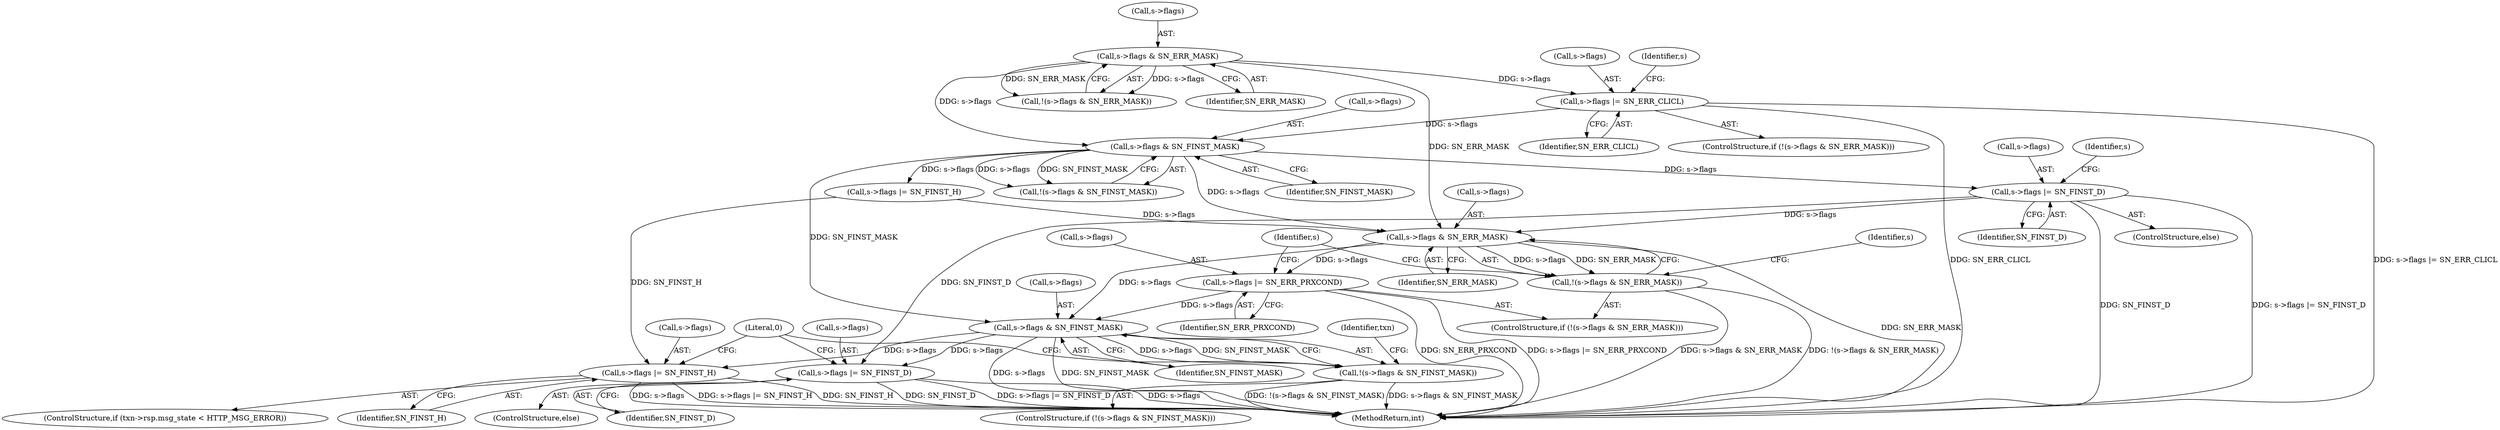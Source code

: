digraph "0_haproxy_b4d05093bc89f71377230228007e69a1434c1a0c_0@pointer" {
"1000707" [label="(Call,s->flags |= SN_FINST_D)"];
"1000687" [label="(Call,s->flags & SN_FINST_MASK)"];
"1000680" [label="(Call,s->flags |= SN_ERR_CLICL)"];
"1000675" [label="(Call,s->flags & SN_ERR_MASK)"];
"1000852" [label="(Call,s->flags & SN_ERR_MASK)"];
"1000851" [label="(Call,!(s->flags & SN_ERR_MASK))"];
"1000857" [label="(Call,s->flags |= SN_ERR_PRXCOND)"];
"1000864" [label="(Call,s->flags & SN_FINST_MASK)"];
"1000863" [label="(Call,!(s->flags & SN_FINST_MASK))"];
"1000878" [label="(Call,s->flags |= SN_FINST_H)"];
"1000884" [label="(Call,s->flags |= SN_FINST_D)"];
"1000674" [label="(Call,!(s->flags & SN_ERR_MASK))"];
"1000859" [label="(Identifier,s)"];
"1000870" [label="(ControlStructure,if (txn->rsp.msg_state < HTTP_MSG_ERROR))"];
"1000691" [label="(Identifier,SN_FINST_MASK)"];
"1000711" [label="(Identifier,SN_FINST_D)"];
"1001006" [label="(MethodReturn,int)"];
"1000874" [label="(Identifier,txn)"];
"1000862" [label="(ControlStructure,if (!(s->flags & SN_FINST_MASK)))"];
"1000857" [label="(Call,s->flags |= SN_ERR_PRXCOND)"];
"1000866" [label="(Identifier,s)"];
"1000681" [label="(Call,s->flags)"];
"1000868" [label="(Identifier,SN_FINST_MASK)"];
"1000890" [label="(Literal,0)"];
"1000851" [label="(Call,!(s->flags & SN_ERR_MASK))"];
"1000701" [label="(Call,s->flags |= SN_FINST_H)"];
"1000883" [label="(ControlStructure,else)"];
"1000856" [label="(Identifier,SN_ERR_MASK)"];
"1000884" [label="(Call,s->flags |= SN_FINST_D)"];
"1000688" [label="(Call,s->flags)"];
"1000716" [label="(Identifier,s)"];
"1000858" [label="(Call,s->flags)"];
"1000861" [label="(Identifier,SN_ERR_PRXCOND)"];
"1000879" [label="(Call,s->flags)"];
"1000888" [label="(Identifier,SN_FINST_D)"];
"1000853" [label="(Call,s->flags)"];
"1000707" [label="(Call,s->flags |= SN_FINST_D)"];
"1000878" [label="(Call,s->flags |= SN_FINST_H)"];
"1000885" [label="(Call,s->flags)"];
"1000706" [label="(ControlStructure,else)"];
"1000882" [label="(Identifier,SN_FINST_H)"];
"1000676" [label="(Call,s->flags)"];
"1000852" [label="(Call,s->flags & SN_ERR_MASK)"];
"1000864" [label="(Call,s->flags & SN_FINST_MASK)"];
"1000850" [label="(ControlStructure,if (!(s->flags & SN_ERR_MASK)))"];
"1000679" [label="(Identifier,SN_ERR_MASK)"];
"1000863" [label="(Call,!(s->flags & SN_FINST_MASK))"];
"1000689" [label="(Identifier,s)"];
"1000684" [label="(Identifier,SN_ERR_CLICL)"];
"1000673" [label="(ControlStructure,if (!(s->flags & SN_ERR_MASK)))"];
"1000708" [label="(Call,s->flags)"];
"1000686" [label="(Call,!(s->flags & SN_FINST_MASK))"];
"1000675" [label="(Call,s->flags & SN_ERR_MASK)"];
"1000865" [label="(Call,s->flags)"];
"1000680" [label="(Call,s->flags |= SN_ERR_CLICL)"];
"1000687" [label="(Call,s->flags & SN_FINST_MASK)"];
"1000707" -> "1000706"  [label="AST: "];
"1000707" -> "1000711"  [label="CFG: "];
"1000708" -> "1000707"  [label="AST: "];
"1000711" -> "1000707"  [label="AST: "];
"1000716" -> "1000707"  [label="CFG: "];
"1000707" -> "1001006"  [label="DDG: SN_FINST_D"];
"1000707" -> "1001006"  [label="DDG: s->flags |= SN_FINST_D"];
"1000687" -> "1000707"  [label="DDG: s->flags"];
"1000707" -> "1000852"  [label="DDG: s->flags"];
"1000707" -> "1000884"  [label="DDG: SN_FINST_D"];
"1000687" -> "1000686"  [label="AST: "];
"1000687" -> "1000691"  [label="CFG: "];
"1000688" -> "1000687"  [label="AST: "];
"1000691" -> "1000687"  [label="AST: "];
"1000686" -> "1000687"  [label="CFG: "];
"1000687" -> "1000686"  [label="DDG: s->flags"];
"1000687" -> "1000686"  [label="DDG: SN_FINST_MASK"];
"1000680" -> "1000687"  [label="DDG: s->flags"];
"1000675" -> "1000687"  [label="DDG: s->flags"];
"1000687" -> "1000701"  [label="DDG: s->flags"];
"1000687" -> "1000852"  [label="DDG: s->flags"];
"1000687" -> "1000864"  [label="DDG: SN_FINST_MASK"];
"1000680" -> "1000673"  [label="AST: "];
"1000680" -> "1000684"  [label="CFG: "];
"1000681" -> "1000680"  [label="AST: "];
"1000684" -> "1000680"  [label="AST: "];
"1000689" -> "1000680"  [label="CFG: "];
"1000680" -> "1001006"  [label="DDG: SN_ERR_CLICL"];
"1000680" -> "1001006"  [label="DDG: s->flags |= SN_ERR_CLICL"];
"1000675" -> "1000680"  [label="DDG: s->flags"];
"1000675" -> "1000674"  [label="AST: "];
"1000675" -> "1000679"  [label="CFG: "];
"1000676" -> "1000675"  [label="AST: "];
"1000679" -> "1000675"  [label="AST: "];
"1000674" -> "1000675"  [label="CFG: "];
"1000675" -> "1000674"  [label="DDG: s->flags"];
"1000675" -> "1000674"  [label="DDG: SN_ERR_MASK"];
"1000675" -> "1000852"  [label="DDG: SN_ERR_MASK"];
"1000852" -> "1000851"  [label="AST: "];
"1000852" -> "1000856"  [label="CFG: "];
"1000853" -> "1000852"  [label="AST: "];
"1000856" -> "1000852"  [label="AST: "];
"1000851" -> "1000852"  [label="CFG: "];
"1000852" -> "1001006"  [label="DDG: SN_ERR_MASK"];
"1000852" -> "1000851"  [label="DDG: s->flags"];
"1000852" -> "1000851"  [label="DDG: SN_ERR_MASK"];
"1000701" -> "1000852"  [label="DDG: s->flags"];
"1000852" -> "1000857"  [label="DDG: s->flags"];
"1000852" -> "1000864"  [label="DDG: s->flags"];
"1000851" -> "1000850"  [label="AST: "];
"1000859" -> "1000851"  [label="CFG: "];
"1000866" -> "1000851"  [label="CFG: "];
"1000851" -> "1001006"  [label="DDG: !(s->flags & SN_ERR_MASK)"];
"1000851" -> "1001006"  [label="DDG: s->flags & SN_ERR_MASK"];
"1000857" -> "1000850"  [label="AST: "];
"1000857" -> "1000861"  [label="CFG: "];
"1000858" -> "1000857"  [label="AST: "];
"1000861" -> "1000857"  [label="AST: "];
"1000866" -> "1000857"  [label="CFG: "];
"1000857" -> "1001006"  [label="DDG: s->flags |= SN_ERR_PRXCOND"];
"1000857" -> "1001006"  [label="DDG: SN_ERR_PRXCOND"];
"1000857" -> "1000864"  [label="DDG: s->flags"];
"1000864" -> "1000863"  [label="AST: "];
"1000864" -> "1000868"  [label="CFG: "];
"1000865" -> "1000864"  [label="AST: "];
"1000868" -> "1000864"  [label="AST: "];
"1000863" -> "1000864"  [label="CFG: "];
"1000864" -> "1001006"  [label="DDG: s->flags"];
"1000864" -> "1001006"  [label="DDG: SN_FINST_MASK"];
"1000864" -> "1000863"  [label="DDG: s->flags"];
"1000864" -> "1000863"  [label="DDG: SN_FINST_MASK"];
"1000864" -> "1000878"  [label="DDG: s->flags"];
"1000864" -> "1000884"  [label="DDG: s->flags"];
"1000863" -> "1000862"  [label="AST: "];
"1000874" -> "1000863"  [label="CFG: "];
"1000890" -> "1000863"  [label="CFG: "];
"1000863" -> "1001006"  [label="DDG: s->flags & SN_FINST_MASK"];
"1000863" -> "1001006"  [label="DDG: !(s->flags & SN_FINST_MASK)"];
"1000878" -> "1000870"  [label="AST: "];
"1000878" -> "1000882"  [label="CFG: "];
"1000879" -> "1000878"  [label="AST: "];
"1000882" -> "1000878"  [label="AST: "];
"1000890" -> "1000878"  [label="CFG: "];
"1000878" -> "1001006"  [label="DDG: s->flags |= SN_FINST_H"];
"1000878" -> "1001006"  [label="DDG: SN_FINST_H"];
"1000878" -> "1001006"  [label="DDG: s->flags"];
"1000701" -> "1000878"  [label="DDG: SN_FINST_H"];
"1000884" -> "1000883"  [label="AST: "];
"1000884" -> "1000888"  [label="CFG: "];
"1000885" -> "1000884"  [label="AST: "];
"1000888" -> "1000884"  [label="AST: "];
"1000890" -> "1000884"  [label="CFG: "];
"1000884" -> "1001006"  [label="DDG: s->flags |= SN_FINST_D"];
"1000884" -> "1001006"  [label="DDG: s->flags"];
"1000884" -> "1001006"  [label="DDG: SN_FINST_D"];
}
